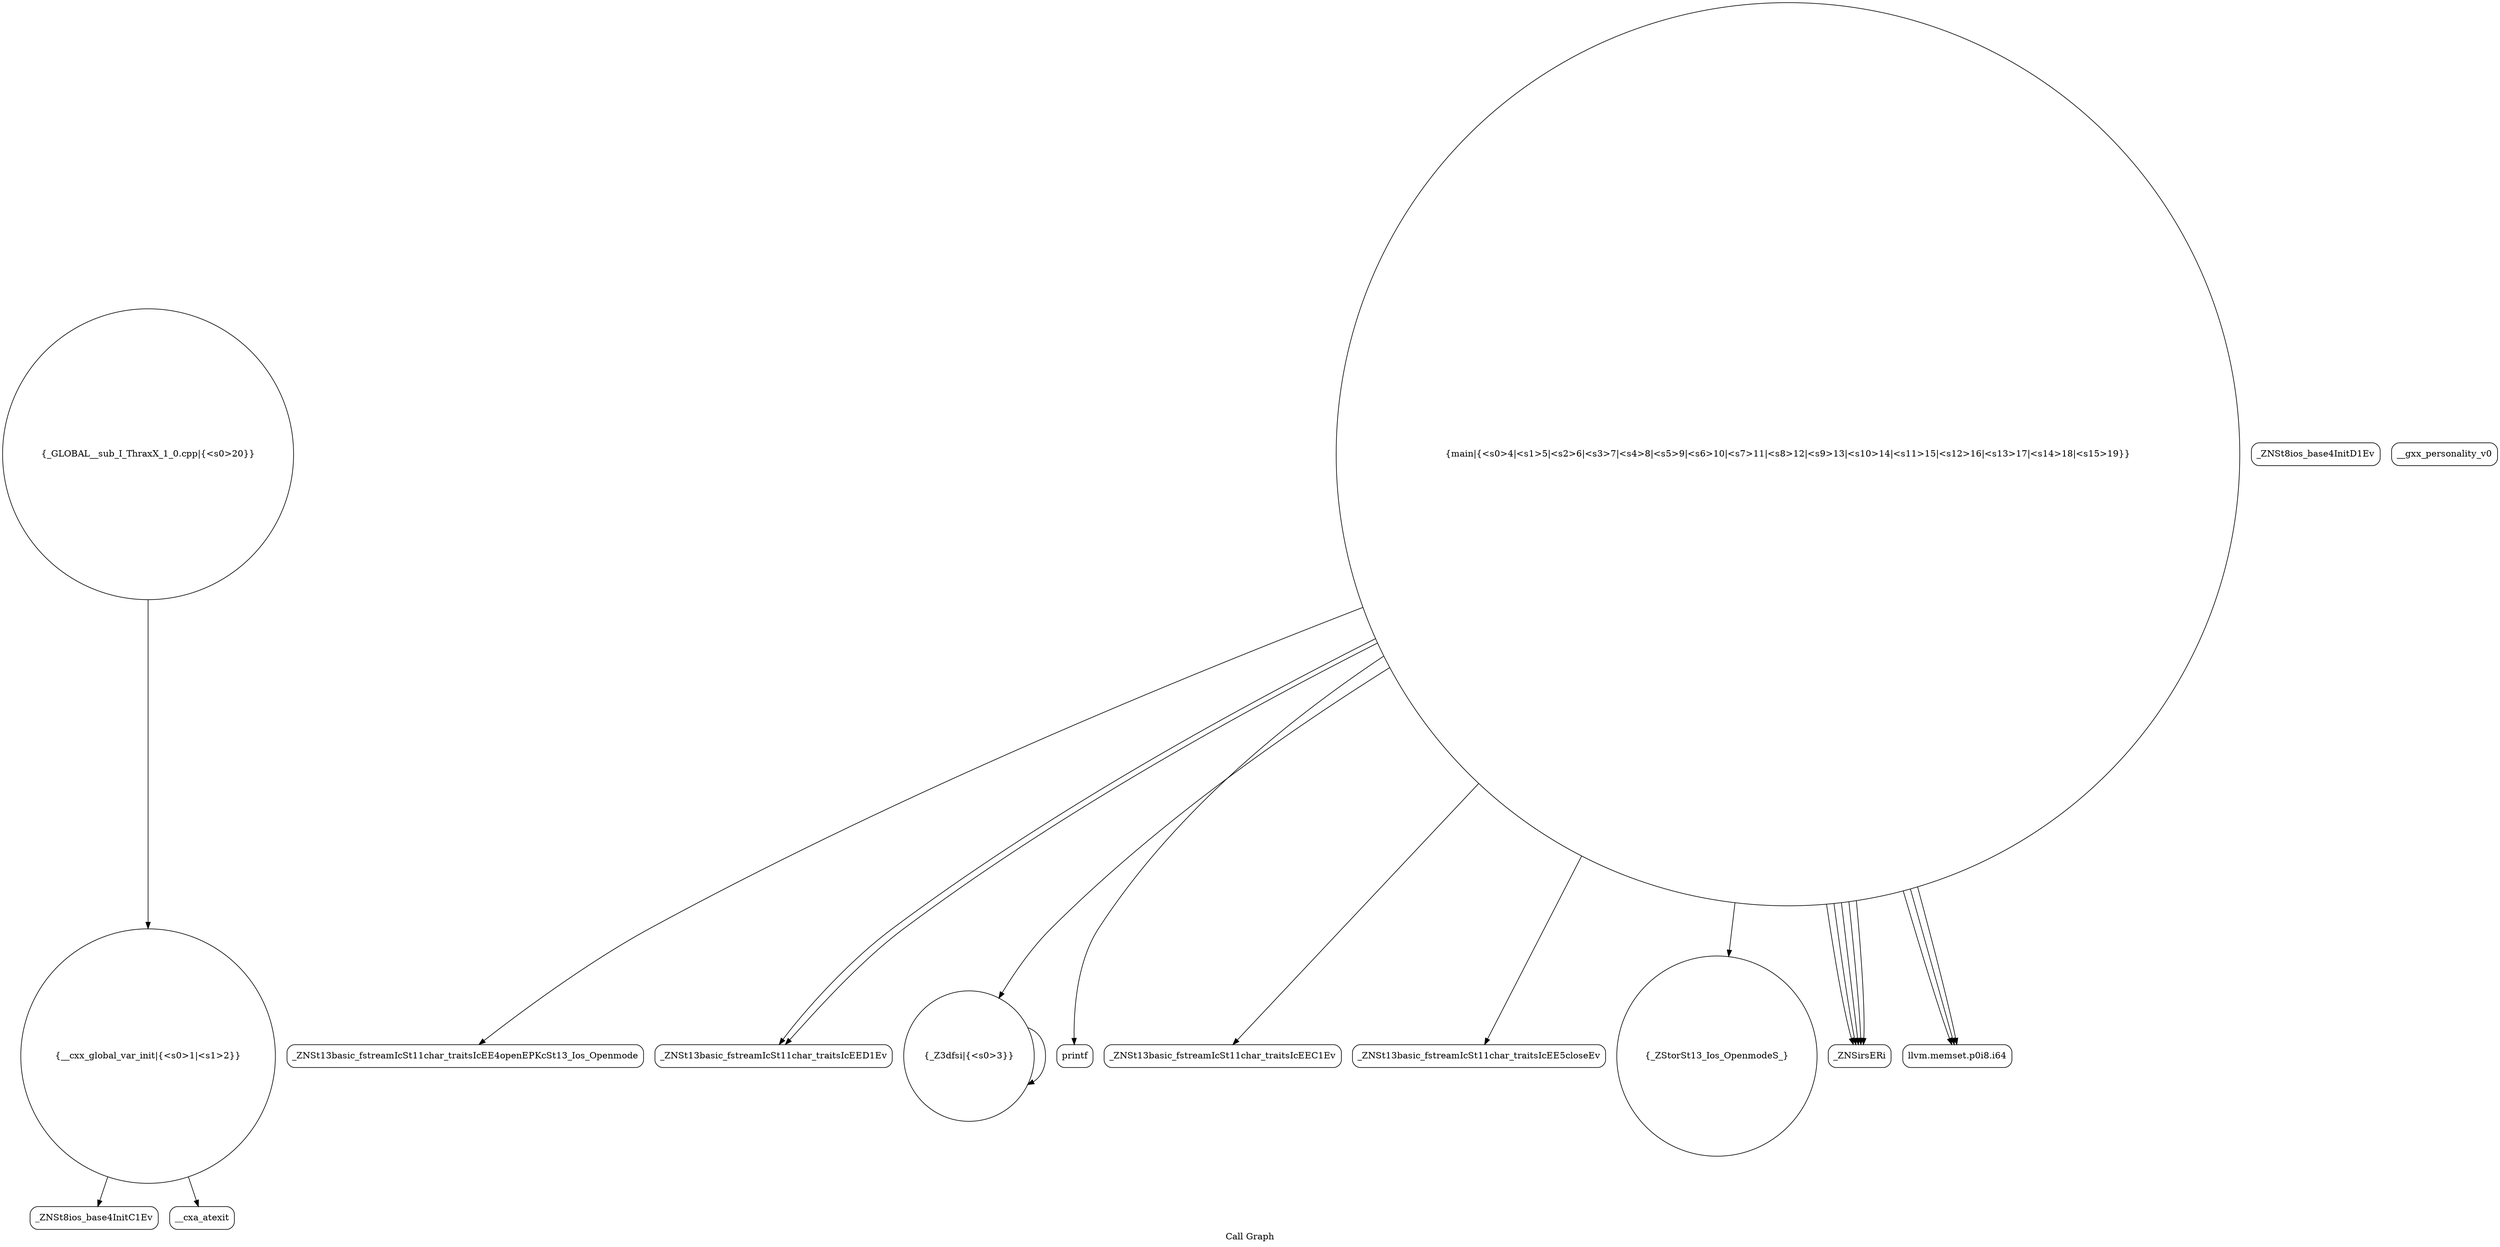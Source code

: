 digraph "Call Graph" {
	label="Call Graph";

	Node0x55aae140a260 [shape=record,shape=circle,label="{__cxx_global_var_init|{<s0>1|<s1>2}}"];
	Node0x55aae140a260:s0 -> Node0x55aae14510c0[color=black];
	Node0x55aae140a260:s1 -> Node0x55aae14511c0[color=black];
	Node0x55aae14513c0 [shape=record,shape=Mrecord,label="{_ZNSt13basic_fstreamIcSt11char_traitsIcEE4openEPKcSt13_Ios_Openmode}"];
	Node0x55aae1451740 [shape=record,shape=Mrecord,label="{_ZNSt13basic_fstreamIcSt11char_traitsIcEED1Ev}"];
	Node0x55aae1451140 [shape=record,shape=Mrecord,label="{_ZNSt8ios_base4InitD1Ev}"];
	Node0x55aae14514c0 [shape=record,shape=Mrecord,label="{__gxx_personality_v0}"];
	Node0x55aae1451240 [shape=record,shape=circle,label="{_Z3dfsi|{<s0>3}}"];
	Node0x55aae1451240:s0 -> Node0x55aae1451240[color=black];
	Node0x55aae14515c0 [shape=record,shape=Mrecord,label="{printf}"];
	Node0x55aae1451340 [shape=record,shape=Mrecord,label="{_ZNSt13basic_fstreamIcSt11char_traitsIcEEC1Ev}"];
	Node0x55aae14516c0 [shape=record,shape=Mrecord,label="{_ZNSt13basic_fstreamIcSt11char_traitsIcEE5closeEv}"];
	Node0x55aae14510c0 [shape=record,shape=Mrecord,label="{_ZNSt8ios_base4InitC1Ev}"];
	Node0x55aae1451440 [shape=record,shape=circle,label="{_ZStorSt13_Ios_OpenmodeS_}"];
	Node0x55aae14517c0 [shape=record,shape=circle,label="{_GLOBAL__sub_I_ThraxX_1_0.cpp|{<s0>20}}"];
	Node0x55aae14517c0:s0 -> Node0x55aae140a260[color=black];
	Node0x55aae14511c0 [shape=record,shape=Mrecord,label="{__cxa_atexit}"];
	Node0x55aae1451540 [shape=record,shape=Mrecord,label="{_ZNSirsERi}"];
	Node0x55aae14512c0 [shape=record,shape=circle,label="{main|{<s0>4|<s1>5|<s2>6|<s3>7|<s4>8|<s5>9|<s6>10|<s7>11|<s8>12|<s9>13|<s10>14|<s11>15|<s12>16|<s13>17|<s14>18|<s15>19}}"];
	Node0x55aae14512c0:s0 -> Node0x55aae1451340[color=black];
	Node0x55aae14512c0:s1 -> Node0x55aae1451440[color=black];
	Node0x55aae14512c0:s2 -> Node0x55aae14513c0[color=black];
	Node0x55aae14512c0:s3 -> Node0x55aae1451540[color=black];
	Node0x55aae14512c0:s4 -> Node0x55aae1451540[color=black];
	Node0x55aae14512c0:s5 -> Node0x55aae1451540[color=black];
	Node0x55aae14512c0:s6 -> Node0x55aae1451540[color=black];
	Node0x55aae14512c0:s7 -> Node0x55aae1451540[color=black];
	Node0x55aae14512c0:s8 -> Node0x55aae1451740[color=black];
	Node0x55aae14512c0:s9 -> Node0x55aae1451240[color=black];
	Node0x55aae14512c0:s10 -> Node0x55aae14515c0[color=black];
	Node0x55aae14512c0:s11 -> Node0x55aae1451640[color=black];
	Node0x55aae14512c0:s12 -> Node0x55aae1451640[color=black];
	Node0x55aae14512c0:s13 -> Node0x55aae1451640[color=black];
	Node0x55aae14512c0:s14 -> Node0x55aae14516c0[color=black];
	Node0x55aae14512c0:s15 -> Node0x55aae1451740[color=black];
	Node0x55aae1451640 [shape=record,shape=Mrecord,label="{llvm.memset.p0i8.i64}"];
}
